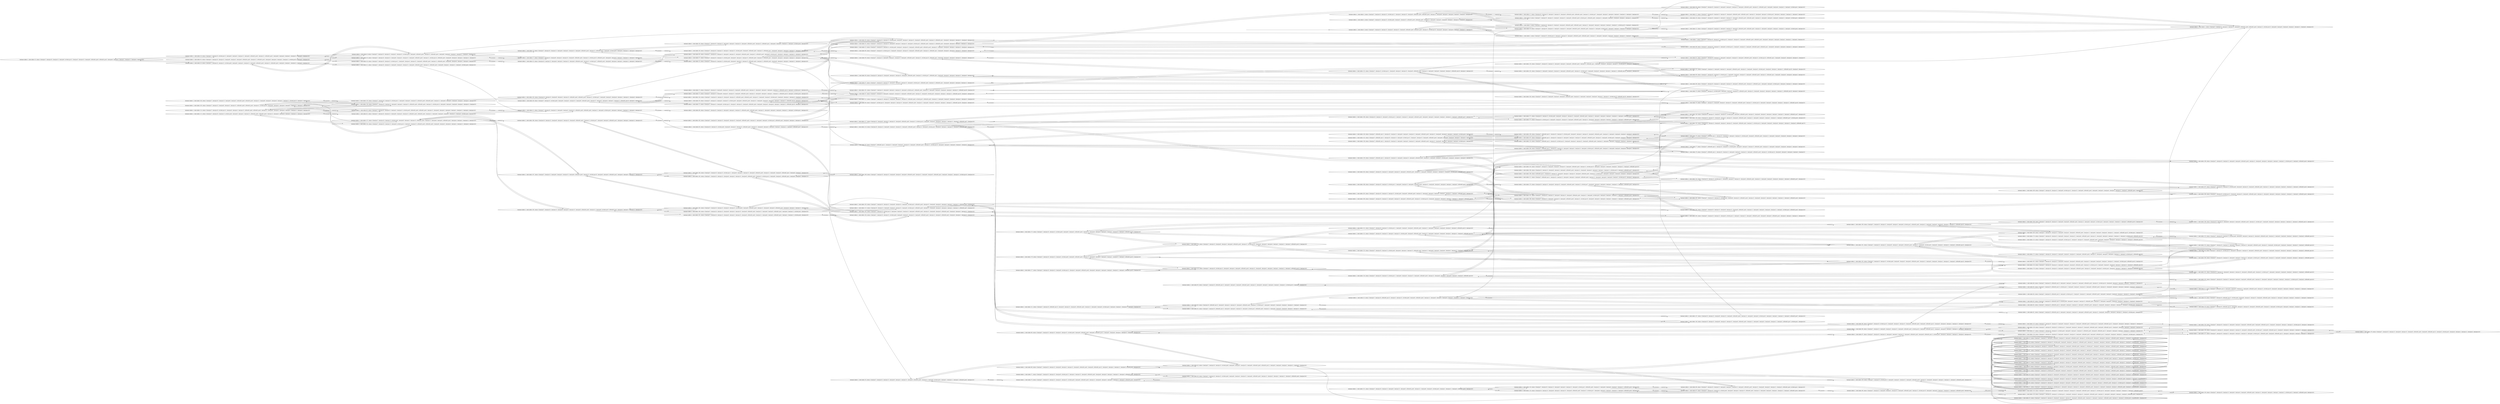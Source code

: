 digraph {
rankdir="LR"
s32[label="(instance index=1, state index=32, atoms={clear(pos7), clear(pos10), clear(pos13), clear(pos9), at(robot,pos12), clear(pos3), clear(pos15), clear(pos6), at(block01,pos0), at(block01,pos5), clear(pos8), clear(pos4), clear(pos1), clear(pos11), clear(pos2), clear(pos14)})"]
s145[label="(instance index=1, state index=145, atoms={clear(pos7), clear(pos10), clear(pos13), clear(pos9), at(robot,pos12), clear(pos3), clear(pos15), at(block01,pos6), at(block01,pos0), clear(pos8), clear(pos5), clear(pos4), clear(pos1), clear(pos11), clear(pos2), clear(pos14)})"]
s136[label="(instance index=1, state index=136, atoms={clear(pos7), clear(pos10), clear(pos13), clear(pos9), clear(pos3), clear(pos15), at(block01,pos6), at(block01,pos0), clear(pos12), at(robot,pos14), clear(pos8), clear(pos5), clear(pos4), clear(pos1), clear(pos11), clear(pos2)})"]
s114[label="(instance index=1, state index=114, atoms={clear(pos7), clear(pos10), at(robot,pos13), clear(pos9), clear(pos3), clear(pos15), at(block01,pos6), at(block01,pos0), clear(pos12), clear(pos8), clear(pos5), clear(pos4), clear(pos1), clear(pos11), clear(pos2), clear(pos14)})"]
s113[label="(instance index=1, state index=113, atoms={clear(pos7), clear(pos10), clear(pos13), at(robot,pos8), clear(pos9), clear(pos3), clear(pos15), at(block01,pos6), at(block01,pos0), clear(pos12), clear(pos5), clear(pos4), clear(pos1), clear(pos11), clear(pos2), clear(pos14)})"]
s164[label="(instance index=1, state index=164, atoms={clear(pos7), clear(pos10), clear(pos13), clear(pos9), clear(pos3), at(block01,pos6), at(block01,pos0), clear(pos12), clear(pos8), clear(pos5), clear(pos4), clear(pos1), clear(pos11), at(robot,pos15), clear(pos2), clear(pos14)})"]
s105[label="(instance index=1, state index=105, atoms={clear(pos7), clear(pos13), clear(pos9), clear(pos3), clear(pos15), at(block01,pos6), at(block01,pos0), clear(pos12), at(robot,pos10), clear(pos8), clear(pos5), clear(pos4), clear(pos1), clear(pos11), clear(pos2), clear(pos14)})"]
s55[label="(instance index=1, state index=55, atoms={clear(pos7), clear(pos10), clear(pos13), clear(pos9), clear(pos3), clear(pos6), at(block01,pos0), clear(pos12), at(block01,pos5), clear(pos8), clear(pos4), clear(pos1), clear(pos11), at(robot,pos15), clear(pos2), clear(pos14)})"]
s18[label="(instance index=1, state index=18, atoms={clear(pos7), clear(pos10), at(robot,pos13), clear(pos9), clear(pos3), clear(pos15), clear(pos6), at(block01,pos0), clear(pos12), at(block01,pos5), clear(pos8), clear(pos4), clear(pos1), clear(pos11), clear(pos2), clear(pos14)})"]
s16[label="(instance index=1, state index=16, atoms={clear(pos7), clear(pos10), clear(pos13), at(robot,pos8), clear(pos9), clear(pos3), clear(pos15), clear(pos6), at(block01,pos0), clear(pos12), at(block01,pos5), clear(pos4), clear(pos1), clear(pos11), clear(pos2), clear(pos14)})"]
s82[label="(instance index=1, state index=82, atoms={clear(pos7), clear(pos10), clear(pos13), clear(pos3), clear(pos15), at(robot,pos9), at(block01,pos6), at(block01,pos0), clear(pos12), clear(pos8), clear(pos5), clear(pos4), clear(pos1), clear(pos11), clear(pos2), clear(pos14)})"]
s81[label="(instance index=1, state index=81, atoms={clear(pos7), clear(pos10), clear(pos13), clear(pos9), clear(pos3), clear(pos15), at(block01,pos6), at(block01,pos0), clear(pos12), clear(pos8), clear(pos5), clear(pos1), clear(pos11), clear(pos2), at(robot,pos4), clear(pos14)})"]
s8[label="(instance index=1, state index=8, atoms={clear(pos7), clear(pos10), clear(pos13), clear(pos3), clear(pos15), at(robot,pos9), clear(pos6), at(block01,pos0), clear(pos12), at(block01,pos5), clear(pos8), clear(pos4), clear(pos1), clear(pos11), clear(pos2), clear(pos14)})"]
s135[label="(instance index=1, state index=135, atoms={clear(pos7), clear(pos10), clear(pos13), at(robot,pos11), clear(pos9), clear(pos3), clear(pos15), at(block01,pos6), at(block01,pos0), clear(pos12), clear(pos8), clear(pos5), clear(pos4), clear(pos1), clear(pos2), clear(pos14)})"]
s34[label="(instance index=1, state index=34, atoms={clear(pos7), clear(pos10), clear(pos13), at(robot,pos11), clear(pos9), clear(pos3), clear(pos15), clear(pos6), at(block01,pos0), clear(pos12), at(block01,pos5), clear(pos8), clear(pos4), clear(pos1), clear(pos2), clear(pos14)})"]
s35[label="(instance index=1, state index=35, atoms={clear(pos7), clear(pos10), clear(pos13), clear(pos9), clear(pos3), clear(pos15), clear(pos6), at(block01,pos0), clear(pos12), at(robot,pos14), at(block01,pos5), clear(pos8), clear(pos4), clear(pos1), clear(pos11), clear(pos2)})"]
s31[label="(instance index=1, state index=31, atoms={clear(pos7), clear(pos10), clear(pos13), clear(pos9), clear(pos3), clear(pos15), clear(pos6), at(block01,pos0), clear(pos12), at(block01,pos5), clear(pos8), clear(pos1), clear(pos11), clear(pos2), at(robot,pos4), clear(pos14)})"]
s137[label="(instance index=1, state index=137, atoms={clear(pos7), clear(pos10), clear(pos13), at(robot,pos6), clear(pos9), clear(pos3), clear(pos15), at(block01,pos0), clear(pos12), clear(pos8), clear(pos5), at(block01,pos2), clear(pos4), clear(pos1), clear(pos11), clear(pos14)})"]
s163[label="(instance index=1, state index=163, atoms={clear(pos10), clear(pos13), clear(pos9), clear(pos3), clear(pos15), at(block01,pos6), at(block01,pos0), clear(pos12), at(robot,pos7), clear(pos8), clear(pos5), clear(pos4), clear(pos1), clear(pos11), clear(pos2), clear(pos14)})"]
s17[label="(instance index=1, state index=17, atoms={clear(pos7), clear(pos13), clear(pos9), clear(pos3), clear(pos15), clear(pos6), at(block01,pos0), clear(pos12), at(robot,pos10), at(block01,pos5), clear(pos8), clear(pos4), clear(pos1), clear(pos11), clear(pos2), clear(pos14)})"]
s53[label="(instance index=1, state index=53, atoms={clear(pos10), clear(pos13), clear(pos9), clear(pos3), clear(pos15), clear(pos6), at(block01,pos0), clear(pos12), at(robot,pos7), at(block01,pos5), clear(pos8), clear(pos4), clear(pos1), clear(pos11), clear(pos2), clear(pos14)})"]
s48[label="(instance index=1, state index=48, atoms={clear(pos7), clear(pos13), at(robot,pos8), clear(pos9), clear(pos3), clear(pos15), clear(pos6), at(block01,pos0), clear(pos12), clear(pos5), clear(pos4), clear(pos1), clear(pos11), at(block01,pos10), clear(pos2), clear(pos14)})"]
s51[label="(instance index=1, state index=51, atoms={clear(pos7), clear(pos10), clear(pos13), clear(pos9), clear(pos3), clear(pos15), at(block01,pos6), at(block01,pos0), clear(pos12), clear(pos8), at(robot,pos5), clear(pos4), clear(pos1), clear(pos11), clear(pos2), clear(pos14)})"]
s19[label="(instance index=1, state index=19, atoms={clear(pos7), clear(pos10), clear(pos13), clear(pos9), clear(pos3), clear(pos15), clear(pos6), at(block01,pos0), clear(pos12), at(block01,pos1), clear(pos8), at(robot,pos5), clear(pos4), clear(pos11), clear(pos2), clear(pos14)})"]
s167[label="(instance index=1, state index=167, atoms={clear(pos7), clear(pos13), clear(pos9), clear(pos3), clear(pos15), clear(pos6), at(block01,pos0), clear(pos12), at(robot,pos10), clear(pos8), clear(pos5), at(block01,pos2), clear(pos4), clear(pos1), clear(pos11), clear(pos14)})"]
s166[label="(instance index=1, state index=166, atoms={clear(pos10), clear(pos13), clear(pos9), clear(pos3), clear(pos15), clear(pos6), at(block01,pos0), clear(pos12), at(robot,pos7), clear(pos8), clear(pos5), at(block01,pos2), clear(pos4), clear(pos1), clear(pos11), clear(pos14)})"]
s165[label="(instance index=1, state index=165, atoms={clear(pos7), clear(pos10), clear(pos13), clear(pos9), clear(pos3), clear(pos15), clear(pos6), at(block01,pos0), clear(pos12), clear(pos8), at(robot,pos5), at(block01,pos2), clear(pos4), clear(pos1), clear(pos11), clear(pos14)})"]
s80[label="(instance index=1, state index=80, atoms={clear(pos7), clear(pos10), clear(pos13), clear(pos9), clear(pos3), clear(pos15), at(block01,pos6), at(block01,pos0), clear(pos12), clear(pos8), clear(pos5), clear(pos4), clear(pos11), clear(pos2), at(robot,pos1), clear(pos14)})"]
s85[label="(instance index=1, state index=85, atoms={clear(pos7), clear(pos10), clear(pos13), clear(pos9), clear(pos15), clear(pos6), at(block01,pos0), clear(pos12), at(block01,pos5), clear(pos8), at(robot,pos3), clear(pos4), clear(pos1), clear(pos11), clear(pos2), clear(pos14)})"]
s73[label="(instance index=1, state index=73, atoms={clear(pos7), clear(pos13), clear(pos9), clear(pos3), clear(pos15), clear(pos6), at(block01,pos0), clear(pos12), clear(pos8), clear(pos5), clear(pos1), clear(pos11), at(block01,pos10), clear(pos2), at(robot,pos4), clear(pos14)})"]
s72[label="(instance index=1, state index=72, atoms={clear(pos7), clear(pos13), clear(pos9), clear(pos3), clear(pos15), clear(pos6), at(block01,pos0), clear(pos12), clear(pos8), clear(pos5), clear(pos4), clear(pos11), at(block01,pos10), clear(pos2), at(robot,pos1), clear(pos14)})"]
s144[label="(instance index=1, state index=144, atoms={clear(pos7), clear(pos10), clear(pos13), clear(pos9), clear(pos15), at(block01,pos6), at(block01,pos0), clear(pos12), clear(pos8), clear(pos5), at(robot,pos3), clear(pos4), clear(pos1), clear(pos11), clear(pos2), clear(pos14)})"]
s33[label="(instance index=1, state index=33, atoms={clear(pos7), clear(pos10), clear(pos13), at(robot,pos6), clear(pos9), clear(pos3), clear(pos15), at(block01,pos0), clear(pos12), at(block01,pos5), clear(pos8), clear(pos4), clear(pos1), clear(pos11), clear(pos2), clear(pos14)})"]
s30[label="(instance index=1, state index=30, atoms={clear(pos7), clear(pos13), clear(pos3), clear(pos15), at(robot,pos9), clear(pos6), at(block01,pos0), clear(pos12), clear(pos8), clear(pos5), clear(pos4), clear(pos1), clear(pos11), at(block01,pos10), clear(pos2), clear(pos14)})"]
s75[label="(instance index=1, state index=75, atoms={clear(pos7), clear(pos13), clear(pos9), at(robot,pos12), clear(pos3), clear(pos15), clear(pos6), at(block01,pos0), clear(pos8), clear(pos5), clear(pos4), clear(pos1), clear(pos11), at(block01,pos10), clear(pos2), clear(pos14)})"]
s83[label="(instance index=1, state index=83, atoms={clear(pos10), clear(pos13), at(robot,pos6), clear(pos9), clear(pos3), clear(pos15), at(block01,pos0), clear(pos12), clear(pos8), clear(pos5), clear(pos4), clear(pos1), clear(pos11), clear(pos2), at(block01,pos7), clear(pos14)})"]
s38[label="(instance index=1, state index=38, atoms={clear(pos7), clear(pos10), clear(pos13), clear(pos3), clear(pos15), at(robot,pos9), clear(pos6), at(block01,pos0), clear(pos12), at(block01,pos1), clear(pos8), clear(pos5), clear(pos4), clear(pos11), clear(pos2), clear(pos14)})"]
s37[label="(instance index=1, state index=37, atoms={clear(pos7), clear(pos10), clear(pos13), at(robot,pos6), clear(pos9), clear(pos3), clear(pos15), at(block01,pos0), clear(pos12), at(block01,pos1), clear(pos8), clear(pos5), clear(pos4), clear(pos11), clear(pos2), clear(pos14)})"]
s36[label="(instance index=1, state index=36, atoms={clear(pos7), clear(pos10), clear(pos13), clear(pos9), clear(pos3), clear(pos15), clear(pos6), at(block01,pos0), clear(pos12), at(block01,pos1), clear(pos8), clear(pos5), clear(pos11), clear(pos2), at(robot,pos4), clear(pos14)})"]
s185[label="(instance index=1, state index=185, atoms={clear(pos7), clear(pos10), clear(pos13), clear(pos9), clear(pos3), clear(pos15), clear(pos6), at(block01,pos0), clear(pos12), at(robot,pos14), clear(pos8), clear(pos5), at(block01,pos2), clear(pos4), clear(pos1), clear(pos11)})"]
s182[label="(instance index=1, state index=182, atoms={clear(pos7), clear(pos10), clear(pos13), clear(pos3), clear(pos15), at(robot,pos9), clear(pos6), at(block01,pos0), clear(pos12), clear(pos8), clear(pos5), at(block01,pos2), clear(pos4), clear(pos1), clear(pos11), clear(pos14)})"]
s184[label="(instance index=1, state index=184, atoms={clear(pos7), clear(pos10), clear(pos13), at(robot,pos11), clear(pos9), clear(pos3), clear(pos15), clear(pos6), at(block01,pos0), clear(pos12), clear(pos8), clear(pos5), at(block01,pos2), clear(pos4), clear(pos1), clear(pos14)})"]
s183[label="(instance index=1, state index=183, atoms={clear(pos7), clear(pos10), clear(pos13), clear(pos9), clear(pos15), clear(pos6), at(block01,pos0), clear(pos12), clear(pos8), clear(pos5), at(robot,pos3), at(block01,pos2), clear(pos4), clear(pos1), clear(pos11), clear(pos14)})"]
s181[label="(instance index=1, state index=181, atoms={clear(pos7), clear(pos10), clear(pos13), clear(pos9), clear(pos3), clear(pos15), clear(pos6), at(block01,pos0), clear(pos12), clear(pos8), clear(pos5), at(block01,pos2), clear(pos1), clear(pos11), at(robot,pos4), clear(pos14)})"]
s180[label="(instance index=1, state index=180, atoms={clear(pos7), clear(pos10), clear(pos13), clear(pos9), clear(pos3), clear(pos15), clear(pos6), at(block01,pos0), clear(pos12), clear(pos8), clear(pos5), at(block01,pos2), clear(pos4), clear(pos11), at(robot,pos1), clear(pos14)})"]
s101[label="(instance index=1, state index=101, atoms={clear(pos7), clear(pos13), clear(pos9), clear(pos3), clear(pos15), clear(pos6), at(robot,pos2), at(block01,pos0), clear(pos12), clear(pos8), clear(pos5), clear(pos4), clear(pos1), clear(pos11), at(block01,pos10), clear(pos14)})"]
s15[label="(instance index=1, state index=15, atoms={clear(pos7), clear(pos10), clear(pos13), at(robot,pos8), clear(pos3), clear(pos15), clear(pos6), at(block01,pos9), at(block01,pos0), clear(pos12), clear(pos5), clear(pos4), clear(pos1), clear(pos11), clear(pos2), clear(pos14)})"]
s52[label="(instance index=1, state index=52, atoms={clear(pos7), clear(pos10), clear(pos13), clear(pos9), clear(pos3), clear(pos15), clear(pos6), at(robot,pos2), at(block01,pos0), clear(pos12), at(block01,pos5), clear(pos8), clear(pos4), clear(pos1), clear(pos11), clear(pos14)})"]
s47[label="(instance index=1, state index=47, atoms={clear(pos7), clear(pos13), clear(pos9), clear(pos3), clear(pos15), clear(pos6), at(block01,pos0), clear(pos12), clear(pos8), at(robot,pos5), clear(pos4), clear(pos1), clear(pos11), at(block01,pos10), clear(pos2), clear(pos14)})"]
s112[label="(instance index=1, state index=112, atoms={clear(pos7), clear(pos10), clear(pos13), clear(pos9), clear(pos3), clear(pos15), at(block01,pos6), at(robot,pos2), at(block01,pos0), clear(pos12), clear(pos8), clear(pos5), clear(pos4), clear(pos1), clear(pos11), clear(pos14)})"]
s49[label="(instance index=1, state index=49, atoms={clear(pos7), at(robot,pos13), clear(pos9), clear(pos3), clear(pos15), clear(pos6), at(block01,pos0), clear(pos12), clear(pos8), clear(pos5), clear(pos4), clear(pos1), clear(pos11), at(block01,pos10), clear(pos2), clear(pos14)})"]
s54[label="(instance index=1, state index=54, atoms={clear(pos7), clear(pos10), clear(pos13), clear(pos9), clear(pos3), clear(pos15), clear(pos6), at(block01,pos0), clear(pos12), clear(pos8), at(robot,pos5), clear(pos1), clear(pos11), clear(pos2), at(block01,pos4), clear(pos14)})"]
s50[label="(instance index=1, state index=50, atoms={clear(pos7), at(block01,pos11), clear(pos13), clear(pos9), clear(pos3), clear(pos15), clear(pos6), at(block01,pos0), clear(pos12), at(robot,pos10), clear(pos8), clear(pos5), clear(pos4), clear(pos1), clear(pos2), clear(pos14)})"]
s117[label="(instance index=1, state index=117, atoms={clear(pos13), clear(pos9), clear(pos3), clear(pos15), clear(pos6), at(block01,pos0), clear(pos12), at(robot,pos10), clear(pos8), clear(pos5), clear(pos4), clear(pos1), clear(pos11), clear(pos2), at(block01,pos7), clear(pos14)})"]
s116[label="(instance index=1, state index=116, atoms={clear(pos10), clear(pos13), clear(pos9), clear(pos3), clear(pos15), clear(pos6), at(block01,pos0), clear(pos12), clear(pos8), at(robot,pos5), clear(pos4), clear(pos1), clear(pos11), clear(pos2), at(block01,pos7), clear(pos14)})"]
s115[label="(instance index=1, state index=115, atoms={clear(pos10), clear(pos13), clear(pos9), clear(pos3), clear(pos15), clear(pos6), at(robot,pos2), at(block01,pos0), clear(pos12), clear(pos8), clear(pos5), clear(pos4), clear(pos1), clear(pos11), at(block01,pos7), clear(pos14)})"]
s60[label="(instance index=1, state index=60, atoms={clear(pos7), clear(pos10), at(robot,pos13), clear(pos9), clear(pos3), clear(pos15), clear(pos6), at(block01,pos0), clear(pos12), at(block01,pos1), clear(pos8), clear(pos5), clear(pos4), clear(pos11), clear(pos2), clear(pos14)})"]
s59[label="(instance index=1, state index=59, atoms={clear(pos7), clear(pos13), clear(pos9), clear(pos3), clear(pos15), clear(pos6), at(block01,pos0), clear(pos12), at(robot,pos10), at(block01,pos1), clear(pos8), clear(pos5), clear(pos4), clear(pos11), clear(pos2), clear(pos14)})"]
s56[label="(instance index=1, state index=56, atoms={clear(pos7), clear(pos10), clear(pos13), at(robot,pos8), clear(pos9), clear(pos3), clear(pos15), clear(pos6), at(block01,pos0), clear(pos12), at(block01,pos1), clear(pos5), clear(pos4), clear(pos11), clear(pos2), clear(pos14)})"]
s58[label="(instance index=1, state index=58, atoms={clear(pos10), clear(pos13), clear(pos9), clear(pos3), clear(pos15), clear(pos6), at(block01,pos0), clear(pos12), at(robot,pos7), at(block01,pos1), clear(pos8), clear(pos5), clear(pos4), clear(pos11), clear(pos2), clear(pos14)})"]
s57[label="(instance index=1, state index=57, atoms={clear(pos7), clear(pos10), clear(pos13), clear(pos9), clear(pos3), clear(pos15), clear(pos6), at(robot,pos2), at(block01,pos0), clear(pos12), at(block01,pos1), clear(pos8), clear(pos5), clear(pos4), clear(pos11), clear(pos14)})"]
s196[label="(instance index=1, state index=196, atoms={clear(pos7), clear(pos10), clear(pos13), clear(pos9), clear(pos3), clear(pos6), at(block01,pos0), clear(pos12), clear(pos8), clear(pos5), at(block01,pos2), clear(pos4), clear(pos1), clear(pos11), at(robot,pos15), clear(pos14)})"]
s195[label="(instance index=1, state index=195, atoms={clear(pos7), clear(pos10), at(robot,pos13), clear(pos9), clear(pos3), clear(pos15), clear(pos6), at(block01,pos0), clear(pos12), clear(pos8), clear(pos5), at(block01,pos2), clear(pos4), clear(pos1), clear(pos11), clear(pos14)})"]
s194[label="(instance index=1, state index=194, atoms={clear(pos7), clear(pos10), clear(pos13), at(robot,pos8), clear(pos9), clear(pos3), clear(pos15), clear(pos6), at(block01,pos0), clear(pos12), clear(pos5), at(block01,pos2), clear(pos4), clear(pos1), clear(pos11), clear(pos14)})"]
s193[label="(instance index=1, state index=193, atoms={clear(pos7), clear(pos10), clear(pos13), clear(pos9), clear(pos15), clear(pos6), at(robot,pos2), at(block01,pos0), clear(pos12), clear(pos8), clear(pos5), clear(pos4), clear(pos1), clear(pos11), at(block01,pos3), clear(pos14)})"]
s21[label="(instance index=1, state index=21, atoms={clear(pos7), clear(pos10), clear(pos13), clear(pos15), clear(pos6), at(block01,pos9), at(block01,pos0), clear(pos12), clear(pos8), clear(pos5), at(robot,pos3), clear(pos4), clear(pos1), clear(pos11), clear(pos2), clear(pos14)})"]
s20[label="(instance index=1, state index=20, atoms={clear(pos7), clear(pos10), clear(pos13), clear(pos3), clear(pos15), clear(pos6), at(block01,pos9), at(block01,pos0), clear(pos12), clear(pos8), clear(pos5), clear(pos4), clear(pos11), clear(pos2), at(robot,pos1), clear(pos14)})"]
s7[label="(instance index=1, state index=7, atoms={clear(pos7), clear(pos10), clear(pos13), at(robot,pos12), clear(pos3), clear(pos15), clear(pos6), at(block01,pos9), at(block01,pos0), clear(pos8), clear(pos5), clear(pos4), clear(pos1), clear(pos11), clear(pos2), clear(pos14)})"]
s131[label="(instance index=1, state index=131, atoms={clear(pos7), clear(pos13), clear(pos9), clear(pos15), clear(pos6), at(block01,pos0), clear(pos12), clear(pos8), clear(pos5), at(robot,pos3), clear(pos4), clear(pos1), clear(pos11), at(block01,pos10), clear(pos2), clear(pos14)})"]
s84[label="(instance index=1, state index=84, atoms={clear(pos7), clear(pos10), clear(pos13), clear(pos9), clear(pos3), clear(pos15), clear(pos6), at(block01,pos0), clear(pos12), at(block01,pos5), clear(pos8), clear(pos4), clear(pos11), clear(pos2), at(robot,pos1), clear(pos14)})"]
s22[label="(instance index=1, state index=22, atoms={clear(pos7), clear(pos10), clear(pos13), clear(pos3), clear(pos15), clear(pos6), at(block01,pos9), at(block01,pos0), clear(pos12), clear(pos8), clear(pos5), clear(pos1), clear(pos11), clear(pos2), at(robot,pos4), clear(pos14)})"]
s74[label="(instance index=1, state index=74, atoms={clear(pos7), clear(pos13), at(robot,pos6), clear(pos9), clear(pos3), clear(pos15), at(block01,pos0), clear(pos12), clear(pos8), clear(pos5), clear(pos4), clear(pos1), clear(pos11), at(block01,pos10), clear(pos2), clear(pos14)})"]
s76[label="(instance index=1, state index=76, atoms={clear(pos7), clear(pos13), clear(pos9), clear(pos3), clear(pos15), clear(pos6), at(block01,pos0), clear(pos12), at(robot,pos14), clear(pos8), clear(pos5), clear(pos4), clear(pos1), clear(pos11), at(block01,pos10), clear(pos2)})"]
s87[label="(instance index=1, state index=87, atoms={clear(pos7), clear(pos10), clear(pos13), at(robot,pos6), clear(pos9), clear(pos3), clear(pos15), at(block01,pos0), clear(pos12), clear(pos8), clear(pos5), clear(pos1), clear(pos11), clear(pos2), at(block01,pos4), clear(pos14)})"]
s86[label="(instance index=1, state index=86, atoms={clear(pos7), clear(pos10), clear(pos13), clear(pos9), clear(pos3), clear(pos15), clear(pos6), at(block01,pos0), clear(pos12), clear(pos8), clear(pos5), clear(pos11), clear(pos2), at(block01,pos4), at(robot,pos1), clear(pos14)})"]
s79[label="(instance index=1, state index=79, atoms={clear(pos7), at(block01,pos11), clear(pos10), clear(pos13), clear(pos9), clear(pos3), clear(pos15), clear(pos6), at(block01,pos0), clear(pos12), at(robot,pos14), clear(pos8), clear(pos5), clear(pos4), clear(pos1), clear(pos2)})"]
s78[label="(instance index=1, state index=78, atoms={clear(pos7), at(block01,pos11), clear(pos10), clear(pos13), clear(pos3), clear(pos15), at(robot,pos9), clear(pos6), at(block01,pos0), clear(pos12), clear(pos8), clear(pos5), clear(pos4), clear(pos1), clear(pos2), clear(pos14)})"]
s77[label="(instance index=1, state index=77, atoms={clear(pos7), at(block01,pos11), clear(pos10), clear(pos13), at(robot,pos6), clear(pos9), clear(pos3), clear(pos15), at(block01,pos0), clear(pos12), clear(pos8), clear(pos5), clear(pos4), clear(pos1), clear(pos2), clear(pos14)})"]
s150[label="(instance index=1, state index=150, atoms={clear(pos10), clear(pos13), clear(pos9), clear(pos3), clear(pos15), clear(pos6), at(block01,pos0), clear(pos12), at(robot,pos14), clear(pos8), clear(pos5), clear(pos4), clear(pos1), clear(pos11), clear(pos2), at(block01,pos7)})"]
s149[label="(instance index=1, state index=149, atoms={clear(pos10), clear(pos13), clear(pos3), clear(pos15), at(robot,pos9), clear(pos6), at(block01,pos0), clear(pos12), clear(pos8), clear(pos5), clear(pos4), clear(pos1), clear(pos11), clear(pos2), at(block01,pos7), clear(pos14)})"]
s143[label="(instance index=1, state index=143, atoms={clear(pos10), clear(pos13), at(robot,pos11), clear(pos9), clear(pos3), clear(pos15), clear(pos6), at(block01,pos0), clear(pos12), clear(pos8), clear(pos5), clear(pos4), clear(pos1), clear(pos2), at(block01,pos7), clear(pos14)})"]
s148[label="(instance index=1, state index=148, atoms={clear(pos10), clear(pos13), clear(pos9), clear(pos3), clear(pos15), clear(pos6), at(block01,pos0), clear(pos12), clear(pos8), clear(pos5), clear(pos1), clear(pos11), clear(pos2), at(block01,pos7), at(robot,pos4), clear(pos14)})"]
s146[label="(instance index=1, state index=146, atoms={clear(pos10), clear(pos13), clear(pos9), clear(pos3), clear(pos15), clear(pos6), at(block01,pos0), clear(pos12), clear(pos8), clear(pos5), clear(pos4), clear(pos11), clear(pos2), at(block01,pos7), at(robot,pos1), clear(pos14)})"]
s147[label="(instance index=1, state index=147, atoms={clear(pos10), clear(pos13), clear(pos9), clear(pos15), clear(pos6), at(block01,pos0), clear(pos12), clear(pos8), clear(pos5), at(robot,pos3), clear(pos4), clear(pos1), clear(pos11), clear(pos2), at(block01,pos7), clear(pos14)})"]
s91[label="(instance index=1, state index=91, atoms={clear(pos7), clear(pos10), clear(pos13), clear(pos9), clear(pos3), clear(pos15), clear(pos6), at(block01,pos0), clear(pos12), at(robot,pos14), at(block01,pos1), clear(pos8), clear(pos5), clear(pos4), clear(pos11), clear(pos2)})"]
s88[label="(instance index=1, state index=88, atoms={clear(pos7), clear(pos10), clear(pos13), clear(pos9), at(robot,pos12), clear(pos3), clear(pos15), clear(pos6), at(block01,pos0), at(block01,pos1), clear(pos8), clear(pos5), clear(pos4), clear(pos11), clear(pos2), clear(pos14)})"]
s90[label="(instance index=1, state index=90, atoms={clear(pos7), clear(pos10), clear(pos13), at(robot,pos11), clear(pos9), clear(pos3), clear(pos15), clear(pos6), at(block01,pos0), clear(pos12), at(block01,pos1), clear(pos8), clear(pos5), clear(pos4), clear(pos2), clear(pos14)})"]
s89[label="(instance index=1, state index=89, atoms={clear(pos7), clear(pos10), clear(pos13), clear(pos9), clear(pos15), clear(pos6), at(block01,pos0), clear(pos12), at(block01,pos1), clear(pos8), clear(pos5), at(robot,pos3), clear(pos4), clear(pos11), clear(pos2), clear(pos14)})"]
s203[label="(instance index=1, state index=203, atoms={clear(pos7), clear(pos10), clear(pos13), clear(pos9), at(robot,pos12), clear(pos3), clear(pos15), clear(pos6), at(block01,pos0), clear(pos8), clear(pos5), at(block01,pos2), clear(pos4), clear(pos1), clear(pos11), clear(pos14)})"]
s187[label="(instance index=1, state index=187, atoms={clear(pos7), clear(pos10), clear(pos13), at(robot,pos6), clear(pos9), clear(pos15), at(block01,pos0), clear(pos12), clear(pos8), clear(pos5), clear(pos4), clear(pos1), clear(pos11), clear(pos2), at(block01,pos3), clear(pos14)})"]
s202[label="(instance index=1, state index=202, atoms={clear(pos7), clear(pos10), clear(pos13), clear(pos9), clear(pos15), clear(pos6), at(block01,pos0), clear(pos12), clear(pos8), clear(pos5), clear(pos4), clear(pos11), clear(pos2), at(robot,pos1), at(block01,pos3), clear(pos14)})"]
s104[label="(instance index=1, state index=104, atoms={clear(pos7), clear(pos13), clear(pos9), clear(pos3), clear(pos6), at(block01,pos0), clear(pos12), clear(pos8), clear(pos5), clear(pos4), clear(pos1), clear(pos11), at(robot,pos15), at(block01,pos10), clear(pos2), clear(pos14)})"]
s11[label="(instance index=1, state index=11, atoms={clear(pos10), clear(pos13), clear(pos3), clear(pos15), clear(pos6), at(block01,pos9), at(block01,pos0), clear(pos12), at(robot,pos7), clear(pos8), clear(pos5), clear(pos4), clear(pos1), clear(pos11), clear(pos2), clear(pos14)})"]
s10[label="(instance index=1, state index=10, atoms={clear(pos7), clear(pos10), clear(pos13), clear(pos3), clear(pos15), clear(pos6), at(block01,pos9), at(block01,pos0), clear(pos12), clear(pos8), at(robot,pos5), clear(pos4), clear(pos1), clear(pos11), clear(pos2), clear(pos14)})"]
s3[label="(instance index=1, state index=3, atoms={clear(pos7), clear(pos10), clear(pos13), clear(pos3), clear(pos6), at(block01,pos9), at(block01,pos0), clear(pos12), clear(pos8), clear(pos5), clear(pos4), clear(pos1), clear(pos11), at(robot,pos15), clear(pos2), clear(pos14)})"]
s2[label="(instance index=1, state index=2, atoms={clear(pos7), clear(pos10), at(robot,pos13), clear(pos3), clear(pos15), clear(pos6), at(block01,pos9), at(block01,pos0), clear(pos12), clear(pos8), clear(pos5), clear(pos4), clear(pos1), clear(pos11), clear(pos2), clear(pos14)})"]
s9[label="(instance index=1, state index=9, atoms={clear(pos7), clear(pos10), clear(pos13), clear(pos3), clear(pos15), clear(pos6), at(block01,pos9), at(robot,pos2), at(block01,pos0), clear(pos12), clear(pos8), clear(pos5), clear(pos4), clear(pos1), clear(pos11), clear(pos14)})"]
s102[label="(instance index=1, state index=102, atoms={clear(pos13), clear(pos9), clear(pos3), clear(pos15), clear(pos6), at(block01,pos0), clear(pos12), at(robot,pos7), clear(pos8), clear(pos5), clear(pos4), clear(pos1), clear(pos11), at(block01,pos10), clear(pos2), clear(pos14)})"]
s103[label="(instance index=1, state index=103, atoms={clear(pos7), clear(pos13), clear(pos9), clear(pos3), clear(pos15), clear(pos6), at(block01,pos0), clear(pos12), at(robot,pos10), clear(pos8), clear(pos5), clear(pos4), clear(pos1), clear(pos11), clear(pos2), at(block01,pos14)})"]
s119[label="(instance index=1, state index=119, atoms={clear(pos10), clear(pos13), clear(pos9), clear(pos3), clear(pos15), clear(pos6), at(block01,pos0), clear(pos12), at(robot,pos7), clear(pos8), clear(pos5), clear(pos1), clear(pos11), clear(pos2), at(block01,pos4), clear(pos14)})"]
s118[label="(instance index=1, state index=118, atoms={clear(pos7), clear(pos10), clear(pos13), clear(pos9), clear(pos3), clear(pos15), clear(pos6), at(robot,pos2), at(block01,pos0), clear(pos12), clear(pos8), clear(pos5), clear(pos1), clear(pos11), at(block01,pos4), clear(pos14)})"]
s111[label="(instance index=1, state index=111, atoms={clear(pos7), at(block01,pos11), clear(pos10), clear(pos13), clear(pos9), clear(pos3), clear(pos6), at(block01,pos0), clear(pos12), clear(pos8), clear(pos5), clear(pos4), clear(pos1), at(robot,pos15), clear(pos2), clear(pos14)})"]
s110[label="(instance index=1, state index=110, atoms={clear(pos7), at(block01,pos11), clear(pos10), at(robot,pos13), clear(pos9), clear(pos3), clear(pos15), clear(pos6), at(block01,pos0), clear(pos12), clear(pos8), clear(pos5), clear(pos4), clear(pos1), clear(pos2), clear(pos14)})"]
s109[label="(instance index=1, state index=109, atoms={clear(pos7), at(block01,pos11), clear(pos10), clear(pos13), at(robot,pos8), clear(pos9), clear(pos3), clear(pos15), clear(pos6), at(block01,pos0), clear(pos12), clear(pos5), clear(pos4), clear(pos1), clear(pos2), clear(pos14)})"]
s107[label="(instance index=1, state index=107, atoms={clear(pos7), at(block01,pos11), clear(pos10), clear(pos13), clear(pos9), clear(pos3), clear(pos15), clear(pos6), at(block01,pos0), clear(pos12), clear(pos8), at(robot,pos5), clear(pos4), clear(pos1), clear(pos2), clear(pos14)})"]
s108[label="(instance index=1, state index=108, atoms={at(block01,pos11), clear(pos10), clear(pos13), clear(pos9), clear(pos3), clear(pos15), clear(pos6), at(block01,pos0), clear(pos12), at(robot,pos7), clear(pos8), clear(pos5), clear(pos4), clear(pos1), clear(pos2), clear(pos14)})"]
s106[label="(instance index=1, state index=106, atoms={clear(pos7), at(block01,pos11), clear(pos10), clear(pos13), clear(pos9), clear(pos3), clear(pos15), clear(pos6), at(robot,pos2), at(block01,pos0), clear(pos12), clear(pos8), clear(pos5), clear(pos4), clear(pos1), clear(pos14)})"]
s172[label="(instance index=1, state index=172, atoms={clear(pos10), at(robot,pos13), clear(pos9), clear(pos3), clear(pos15), clear(pos6), at(block01,pos0), clear(pos12), clear(pos8), clear(pos5), clear(pos4), clear(pos1), clear(pos11), clear(pos2), at(block01,pos7), clear(pos14)})"]
s169[label="(instance index=1, state index=169, atoms={clear(pos10), clear(pos13), clear(pos9), clear(pos3), clear(pos6), at(block01,pos0), clear(pos12), clear(pos8), clear(pos5), clear(pos4), clear(pos1), clear(pos11), at(robot,pos15), clear(pos2), at(block01,pos7), clear(pos14)})"]
s171[label="(instance index=1, state index=171, atoms={clear(pos10), clear(pos13), at(robot,pos8), clear(pos9), clear(pos3), clear(pos15), clear(pos6), at(block01,pos0), clear(pos12), clear(pos5), clear(pos4), clear(pos1), clear(pos11), clear(pos2), at(block01,pos7), clear(pos14)})"]
s170[label="(instance index=1, state index=170, atoms={clear(pos10), clear(pos13), clear(pos9), clear(pos15), clear(pos6), at(block01,pos0), clear(pos12), at(robot,pos7), clear(pos8), clear(pos5), clear(pos4), clear(pos1), clear(pos11), clear(pos2), at(block01,pos3), clear(pos14)})"]
s120[label="(instance index=1, state index=120, atoms={clear(pos7), clear(pos10), clear(pos13), clear(pos9), clear(pos3), clear(pos6), at(block01,pos0), clear(pos12), at(block01,pos1), clear(pos8), clear(pos5), clear(pos4), clear(pos11), at(robot,pos15), clear(pos2), clear(pos14)})"]
s197[label="(instance index=1, state index=197, atoms={clear(pos7), clear(pos10), clear(pos13), clear(pos9), clear(pos15), clear(pos6), at(block01,pos0), clear(pos12), clear(pos8), at(robot,pos5), clear(pos4), clear(pos1), clear(pos11), clear(pos2), at(block01,pos3), clear(pos14)})"]
s198[label="(instance index=1, state index=198, atoms={clear(pos7), clear(pos13), clear(pos9), clear(pos15), clear(pos6), at(block01,pos0), clear(pos12), at(robot,pos10), clear(pos8), clear(pos5), clear(pos4), clear(pos1), clear(pos11), clear(pos2), at(block01,pos3), clear(pos14)})"]
s5[label="(instance index=1, state index=5, atoms={clear(pos7), clear(pos10), clear(pos13), at(robot,pos11), clear(pos3), clear(pos15), clear(pos6), at(block01,pos9), at(block01,pos0), clear(pos12), clear(pos8), clear(pos5), clear(pos4), clear(pos1), clear(pos2), clear(pos14)})"]
s132[label="(instance index=1, state index=132, atoms={clear(pos7), clear(pos13), at(robot,pos11), clear(pos9), clear(pos3), clear(pos15), clear(pos6), at(block01,pos0), clear(pos12), clear(pos8), clear(pos5), clear(pos4), clear(pos1), at(block01,pos10), clear(pos2), clear(pos14)})"]
s0[label="(instance index=1, state index=0, atoms={clear(pos7), clear(pos10), clear(pos13), clear(pos3), clear(pos15), clear(pos6), at(block01,pos9), at(block01,pos0), clear(pos12), at(robot,pos14), clear(pos8), clear(pos5), clear(pos4), clear(pos1), clear(pos11), clear(pos2)})"]
s4[label="(instance index=1, state index=4, atoms={clear(pos7), clear(pos10), clear(pos13), at(robot,pos6), clear(pos3), clear(pos15), at(block01,pos9), at(block01,pos0), clear(pos12), clear(pos8), clear(pos5), clear(pos4), clear(pos1), clear(pos11), clear(pos2), clear(pos14)})"]
s23[label="(instance index=1, state index=23, atoms={clear(pos7), clear(pos10), at(block01,pos13), clear(pos3), clear(pos15), at(robot,pos9), clear(pos6), at(block01,pos0), clear(pos12), clear(pos8), clear(pos5), clear(pos4), clear(pos1), clear(pos11), clear(pos2), clear(pos14)})"]
s133[label="(instance index=1, state index=133, atoms={clear(pos7), clear(pos10), clear(pos13), at(robot,pos6), clear(pos9), clear(pos3), clear(pos15), at(block01,pos0), clear(pos12), clear(pos8), clear(pos5), clear(pos4), clear(pos1), clear(pos11), clear(pos2), at(block01,pos14)})"]
s134[label="(instance index=1, state index=134, atoms={clear(pos7), clear(pos10), clear(pos13), at(robot,pos11), clear(pos9), clear(pos3), clear(pos15), clear(pos6), at(block01,pos0), clear(pos12), clear(pos8), clear(pos5), clear(pos4), clear(pos1), clear(pos2), at(block01,pos14)})"]
s122[label="(instance index=1, state index=122, atoms={clear(pos7), clear(pos10), clear(pos13), clear(pos3), clear(pos15), at(robot,pos9), clear(pos6), at(block01,pos0), clear(pos12), clear(pos8), clear(pos5), clear(pos4), clear(pos1), clear(pos11), clear(pos2), at(block01,pos14)})"]
s151[label="(instance index=1, state index=151, atoms={clear(pos7), clear(pos10), clear(pos13), clear(pos9), clear(pos15), clear(pos6), at(block01,pos0), clear(pos12), clear(pos8), clear(pos5), at(robot,pos3), clear(pos1), clear(pos11), clear(pos2), at(block01,pos4), clear(pos14)})"]
s142[label="(instance index=1, state index=142, atoms={clear(pos7), at(block01,pos11), clear(pos10), clear(pos13), clear(pos9), at(robot,pos12), clear(pos3), clear(pos15), clear(pos6), at(block01,pos0), clear(pos8), clear(pos5), clear(pos4), clear(pos1), clear(pos2), clear(pos14)})"]
s140[label="(instance index=1, state index=140, atoms={clear(pos7), at(block01,pos11), clear(pos10), clear(pos13), clear(pos9), clear(pos3), clear(pos15), clear(pos6), at(block01,pos0), clear(pos12), clear(pos8), clear(pos5), clear(pos1), clear(pos2), at(robot,pos4), clear(pos14)})"]
s138[label="(instance index=1, state index=138, atoms={clear(pos7), at(block01,pos11), clear(pos10), clear(pos13), clear(pos9), clear(pos3), clear(pos15), clear(pos6), at(block01,pos0), clear(pos12), clear(pos8), clear(pos5), clear(pos4), clear(pos2), at(robot,pos1), clear(pos14)})"]
s141[label="(instance index=1, state index=141, atoms={clear(pos7), clear(pos10), clear(pos13), at(robot,pos11), clear(pos9), clear(pos3), clear(pos6), at(block01,pos0), clear(pos12), clear(pos8), clear(pos5), clear(pos4), clear(pos1), clear(pos2), at(block01,pos15), clear(pos14)})"]
s139[label="(instance index=1, state index=139, atoms={clear(pos7), at(block01,pos11), clear(pos10), clear(pos13), clear(pos9), clear(pos15), clear(pos6), at(block01,pos0), clear(pos12), clear(pos8), clear(pos5), at(robot,pos3), clear(pos4), clear(pos1), clear(pos2), clear(pos14)})"]
s189[label="(instance index=1, state index=189, atoms={clear(pos10), clear(pos13), clear(pos9), at(robot,pos12), clear(pos3), clear(pos15), clear(pos6), at(block01,pos0), clear(pos8), clear(pos5), clear(pos4), clear(pos1), clear(pos11), clear(pos2), at(block01,pos7), clear(pos14)})"]
s188[label="(instance index=1, state index=188, atoms={clear(pos7), clear(pos10), clear(pos13), at(robot,pos11), clear(pos9), clear(pos15), clear(pos6), at(block01,pos0), clear(pos12), clear(pos8), clear(pos5), clear(pos4), clear(pos1), clear(pos2), at(block01,pos3), clear(pos14)})"]
s205[label="(instance index=1, state index=205, atoms={clear(pos7), clear(pos10), clear(pos13), clear(pos15), at(robot,pos9), clear(pos6), at(block01,pos0), clear(pos12), clear(pos8), clear(pos5), clear(pos4), clear(pos1), clear(pos11), clear(pos2), at(block01,pos3), clear(pos14)})"]
s204[label="(instance index=1, state index=204, atoms={clear(pos7), clear(pos10), clear(pos13), clear(pos9), clear(pos15), clear(pos6), at(block01,pos0), clear(pos12), clear(pos8), clear(pos5), clear(pos1), clear(pos11), clear(pos2), at(robot,pos4), at(block01,pos3), clear(pos14)})"]
s206[label="(instance index=1, state index=206, atoms={clear(pos7), clear(pos10), clear(pos13), clear(pos9), clear(pos15), clear(pos6), at(block01,pos0), clear(pos12), at(robot,pos14), clear(pos8), clear(pos5), clear(pos4), clear(pos1), clear(pos11), clear(pos2), at(block01,pos3)})"]
s1[label="(instance index=1, state index=1, atoms={clear(pos7), clear(pos13), clear(pos3), clear(pos15), clear(pos6), at(block01,pos9), at(block01,pos0), clear(pos12), at(robot,pos10), clear(pos8), clear(pos5), clear(pos4), clear(pos1), clear(pos11), clear(pos2), clear(pos14)})"]
s39[label="(instance index=1, state index=39, atoms={clear(pos7), clear(pos10), at(block01,pos13), clear(pos9), clear(pos3), clear(pos15), clear(pos6), at(block01,pos0), clear(pos12), clear(pos8), at(robot,pos5), clear(pos4), clear(pos1), clear(pos11), clear(pos2), clear(pos14)})"]
s41[label="(instance index=1, state index=41, atoms={clear(pos7), at(block01,pos13), clear(pos9), clear(pos3), clear(pos15), clear(pos6), at(block01,pos0), clear(pos12), at(robot,pos10), clear(pos8), clear(pos5), clear(pos4), clear(pos1), clear(pos11), clear(pos2), clear(pos14)})"]
s40[label="(instance index=1, state index=40, atoms={clear(pos7), clear(pos10), at(block01,pos13), at(robot,pos8), clear(pos9), clear(pos3), clear(pos15), clear(pos6), at(block01,pos0), clear(pos12), clear(pos5), clear(pos4), clear(pos1), clear(pos11), clear(pos2), clear(pos14)})"]
s152[label="(instance index=1, state index=152, atoms={clear(pos7), clear(pos10), clear(pos13), clear(pos9), clear(pos3), clear(pos15), clear(pos6), at(block01,pos0), clear(pos12), clear(pos8), at(robot,pos5), clear(pos4), clear(pos1), clear(pos11), clear(pos2), at(block01,pos14)})"]
s161[label="(instance index=1, state index=161, atoms={clear(pos10), clear(pos13), clear(pos9), clear(pos3), clear(pos15), clear(pos6), at(block01,pos0), clear(pos12), at(robot,pos7), clear(pos8), clear(pos5), clear(pos4), clear(pos1), clear(pos11), clear(pos2), at(block01,pos14)})"]
s160[label="(instance index=1, state index=160, atoms={clear(pos7), clear(pos10), clear(pos13), clear(pos9), clear(pos3), clear(pos15), clear(pos6), at(robot,pos2), at(block01,pos0), clear(pos12), clear(pos8), clear(pos5), clear(pos4), clear(pos1), clear(pos11), at(block01,pos14)})"]
s162[label="(instance index=1, state index=162, atoms={clear(pos7), clear(pos10), clear(pos13), clear(pos9), clear(pos3), clear(pos6), at(block01,pos0), clear(pos12), clear(pos8), clear(pos5), clear(pos4), clear(pos1), clear(pos11), at(robot,pos15), clear(pos2), at(block01,pos14)})"]
s94[label="(instance index=1, state index=94, atoms={clear(pos7), clear(pos10), at(robot,pos13), clear(pos9), clear(pos3), clear(pos15), clear(pos6), at(block01,pos0), clear(pos12), clear(pos8), clear(pos5), clear(pos4), clear(pos1), clear(pos11), clear(pos2), at(block01,pos14)})"]
s153[label="(instance index=1, state index=153, atoms={clear(pos7), clear(pos10), clear(pos13), at(robot,pos8), clear(pos9), clear(pos3), clear(pos15), clear(pos6), at(block01,pos0), clear(pos12), clear(pos5), clear(pos4), clear(pos1), clear(pos11), clear(pos2), at(block01,pos14)})"]
s168[label="(instance index=1, state index=168, atoms={clear(pos10), clear(pos13), clear(pos9), clear(pos3), clear(pos6), at(block01,pos0), clear(pos12), at(robot,pos7), clear(pos8), clear(pos5), clear(pos4), clear(pos1), clear(pos11), clear(pos2), at(block01,pos15), clear(pos14)})"]
s199[label="(instance index=1, state index=199, atoms={clear(pos7), clear(pos10), clear(pos13), clear(pos9), clear(pos6), at(block01,pos0), clear(pos12), clear(pos8), clear(pos5), clear(pos4), clear(pos1), clear(pos11), at(robot,pos15), clear(pos2), at(block01,pos3), clear(pos14)})"]
s207[label="(instance index=1, state index=207, atoms={clear(pos7), clear(pos10), clear(pos13), at(robot,pos8), clear(pos9), clear(pos15), clear(pos6), at(block01,pos0), clear(pos12), clear(pos5), clear(pos4), clear(pos1), clear(pos11), clear(pos2), at(block01,pos3), clear(pos14)})"]
s208[label="(instance index=1, state index=208, atoms={clear(pos7), clear(pos10), at(robot,pos13), clear(pos9), clear(pos15), clear(pos6), at(block01,pos0), clear(pos12), clear(pos8), clear(pos5), clear(pos4), clear(pos1), clear(pos11), clear(pos2), at(block01,pos3), clear(pos14)})"]
s45[peripheries=2,label="(instance index=1, state index=45, atoms={clear(pos7), clear(pos10), clear(pos13), clear(pos9), clear(pos3), clear(pos6), at(block01,pos0), clear(pos12), clear(pos5), clear(pos4), clear(pos1), at(block01,pos8), clear(pos11), at(robot,pos15), clear(pos2), at-goal(block01), clear(pos14)})"]
s67[peripheries=2,label="(instance index=1, state index=67, atoms={clear(pos7), clear(pos10), clear(pos13), clear(pos9), clear(pos15), clear(pos6), at(block01,pos0), clear(pos12), clear(pos5), at(robot,pos3), clear(pos4), clear(pos1), at(block01,pos8), clear(pos11), clear(pos2), at-goal(block01), clear(pos14)})"]
s26[peripheries=2,label="(instance index=1, state index=26, atoms={clear(pos7), clear(pos10), clear(pos13), at(robot,pos6), clear(pos9), clear(pos3), clear(pos15), at(block01,pos0), clear(pos12), clear(pos5), clear(pos4), clear(pos1), at(block01,pos8), clear(pos11), clear(pos2), at-goal(block01), clear(pos14)})"]
s24[peripheries=2,label="(instance index=1, state index=24, atoms={clear(pos7), clear(pos10), clear(pos13), clear(pos9), clear(pos3), clear(pos15), clear(pos6), at(block01,pos0), clear(pos12), clear(pos5), clear(pos4), at(block01,pos8), clear(pos11), clear(pos2), at-goal(block01), at(robot,pos1), clear(pos14)})"]
s28[peripheries=2,label="(instance index=1, state index=28, atoms={clear(pos7), clear(pos10), clear(pos13), clear(pos9), clear(pos3), clear(pos15), clear(pos6), at(block01,pos0), clear(pos12), at(robot,pos14), clear(pos5), clear(pos4), clear(pos1), at(block01,pos8), clear(pos11), clear(pos2), at-goal(block01)})"]
s14[peripheries=2,label="(instance index=1, state index=14, atoms={clear(pos7), clear(pos10), at(robot,pos13), clear(pos9), clear(pos3), clear(pos15), clear(pos6), at(block01,pos0), clear(pos12), clear(pos5), clear(pos4), clear(pos1), at(block01,pos8), clear(pos11), clear(pos2), at-goal(block01), clear(pos14)})"]
s6[peripheries=2,label="(instance index=1, state index=6, atoms={clear(pos7), clear(pos10), clear(pos13), clear(pos3), clear(pos15), at(robot,pos9), clear(pos6), at(block01,pos0), clear(pos12), clear(pos5), clear(pos4), clear(pos1), at(block01,pos8), clear(pos11), clear(pos2), at-goal(block01), clear(pos14)})"]
s27[peripheries=2,label="(instance index=1, state index=27, atoms={clear(pos7), clear(pos10), clear(pos13), at(robot,pos11), clear(pos9), clear(pos3), clear(pos15), clear(pos6), at(block01,pos0), clear(pos12), clear(pos5), clear(pos4), clear(pos1), at(block01,pos8), clear(pos2), at-goal(block01), clear(pos14)})"]
s44[peripheries=2,label="(instance index=1, state index=44, atoms={clear(pos10), clear(pos13), clear(pos9), clear(pos3), clear(pos15), clear(pos6), at(block01,pos0), clear(pos12), at(robot,pos7), clear(pos5), clear(pos4), clear(pos1), at(block01,pos8), clear(pos11), clear(pos2), at-goal(block01), clear(pos14)})"]
s29[peripheries=2,label="(instance index=1, state index=29, atoms={clear(pos7), clear(pos10), clear(pos13), clear(pos9), at(robot,pos12), clear(pos3), clear(pos15), clear(pos6), at(block01,pos0), clear(pos5), clear(pos4), clear(pos1), at(block01,pos8), clear(pos11), clear(pos2), at-goal(block01), clear(pos14)})"]
s13[peripheries=2,label="(instance index=1, state index=13, atoms={clear(pos7), clear(pos13), clear(pos9), clear(pos3), clear(pos15), clear(pos6), at(block01,pos0), clear(pos12), at(robot,pos10), clear(pos5), clear(pos4), clear(pos1), at(block01,pos8), clear(pos11), clear(pos2), at-goal(block01), clear(pos14)})"]
s42[peripheries=2,label="(instance index=1, state index=42, atoms={clear(pos7), clear(pos10), clear(pos13), clear(pos9), clear(pos3), clear(pos15), clear(pos6), at(robot,pos2), at(block01,pos0), clear(pos12), clear(pos5), clear(pos4), clear(pos1), at(block01,pos8), clear(pos11), at-goal(block01), clear(pos14)})"]
s12[peripheries=2,label="(instance index=1, state index=12, atoms={clear(pos7), clear(pos10), clear(pos13), clear(pos9), clear(pos3), clear(pos15), clear(pos6), at(block01,pos0), clear(pos12), at(robot,pos5), clear(pos4), clear(pos1), at(block01,pos8), clear(pos11), clear(pos2), at-goal(block01), clear(pos14)})"]
s25[peripheries=2,label="(instance index=1, state index=25, atoms={clear(pos7), clear(pos10), clear(pos13), clear(pos9), clear(pos3), clear(pos15), clear(pos6), at(block01,pos0), clear(pos12), clear(pos5), clear(pos1), at(block01,pos8), clear(pos11), clear(pos2), at(robot,pos4), at-goal(block01), clear(pos14)})"]
s62[label="(instance index=1, state index=62, atoms={clear(pos7), clear(pos10), at(block01,pos13), clear(pos9), clear(pos3), clear(pos15), clear(pos6), at(block01,pos0), clear(pos12), clear(pos8), clear(pos5), clear(pos1), clear(pos11), clear(pos2), at(robot,pos4), clear(pos14)})"]
s61[label="(instance index=1, state index=61, atoms={clear(pos7), clear(pos10), at(block01,pos13), clear(pos9), clear(pos3), clear(pos15), clear(pos6), at(block01,pos0), clear(pos12), clear(pos8), clear(pos5), clear(pos4), clear(pos11), clear(pos2), at(robot,pos1), clear(pos14)})"]
s63[label="(instance index=1, state index=63, atoms={clear(pos7), clear(pos10), at(block01,pos13), at(robot,pos6), clear(pos9), clear(pos3), clear(pos15), at(block01,pos0), clear(pos12), clear(pos8), clear(pos5), clear(pos4), clear(pos1), clear(pos11), clear(pos2), clear(pos14)})"]
s66[label="(instance index=1, state index=66, atoms={clear(pos7), clear(pos10), at(block01,pos13), clear(pos9), clear(pos3), clear(pos15), clear(pos6), at(block01,pos0), clear(pos12), at(robot,pos14), clear(pos8), clear(pos5), clear(pos4), clear(pos1), clear(pos11), clear(pos2)})"]
s65[label="(instance index=1, state index=65, atoms={clear(pos7), clear(pos10), at(block01,pos13), at(robot,pos11), clear(pos9), clear(pos3), clear(pos15), clear(pos6), at(block01,pos0), clear(pos12), clear(pos8), clear(pos5), clear(pos4), clear(pos1), clear(pos2), clear(pos14)})"]
s64[label="(instance index=1, state index=64, atoms={clear(pos7), clear(pos10), at(block01,pos13), clear(pos9), at(robot,pos12), clear(pos3), clear(pos15), clear(pos6), at(block01,pos0), clear(pos8), clear(pos5), clear(pos4), clear(pos1), clear(pos11), clear(pos2), clear(pos14)})"]
s174[label="(instance index=1, state index=174, atoms={clear(pos7), clear(pos10), clear(pos13), clear(pos9), clear(pos3), clear(pos15), clear(pos6), at(block01,pos0), clear(pos12), clear(pos8), clear(pos5), clear(pos1), clear(pos11), clear(pos2), at(robot,pos4), at(block01,pos14)})"]
s173[label="(instance index=1, state index=173, atoms={clear(pos7), clear(pos10), clear(pos13), clear(pos9), clear(pos3), clear(pos15), clear(pos6), at(block01,pos0), clear(pos12), clear(pos8), clear(pos5), clear(pos4), clear(pos11), clear(pos2), at(robot,pos1), at(block01,pos14)})"]
s179[label="(instance index=1, state index=179, atoms={clear(pos7), clear(pos10), clear(pos13), clear(pos9), clear(pos15), clear(pos6), at(block01,pos0), clear(pos12), clear(pos8), clear(pos5), at(robot,pos3), clear(pos4), clear(pos1), clear(pos11), clear(pos2), at(block01,pos14)})"]
s124[label="(instance index=1, state index=124, atoms={clear(pos7), clear(pos10), clear(pos13), clear(pos9), clear(pos3), clear(pos6), at(block01,pos0), clear(pos12), at(robot,pos14), clear(pos8), clear(pos5), clear(pos4), clear(pos1), clear(pos11), clear(pos2), at(block01,pos15)})"]
s123[label="(instance index=1, state index=123, atoms={clear(pos7), clear(pos10), clear(pos13), clear(pos9), at(robot,pos12), clear(pos3), clear(pos15), clear(pos6), at(block01,pos0), clear(pos8), clear(pos5), clear(pos4), clear(pos1), clear(pos11), clear(pos2), at(block01,pos14)})"]
s186[label="(instance index=1, state index=186, atoms={clear(pos7), clear(pos10), clear(pos13), clear(pos9), clear(pos6), at(block01,pos0), clear(pos12), clear(pos8), clear(pos5), at(robot,pos3), clear(pos4), clear(pos1), clear(pos11), clear(pos2), at(block01,pos15), clear(pos14)})"]
s209[label="(instance index=1, state index=209, atoms={clear(pos7), clear(pos10), clear(pos13), clear(pos9), at(robot,pos12), clear(pos15), clear(pos6), at(block01,pos0), clear(pos8), clear(pos5), clear(pos4), clear(pos1), clear(pos11), clear(pos2), at(block01,pos3), clear(pos14)})"]
s46[label="(instance index=1, state index=46, atoms={clear(pos7), clear(pos10), clear(pos13), at(robot,pos8), clear(pos9), clear(pos3), clear(pos15), clear(pos6), at(block01,pos0), clear(pos12), clear(pos5), clear(pos1), clear(pos11), clear(pos2), at(block01,pos4), clear(pos14)})"]
s43[label="(instance index=1, state index=43, atoms={clear(pos7), clear(pos10), clear(pos13), at(robot,pos8), clear(pos9), clear(pos3), clear(pos15), clear(pos6), at(block01,pos0), at(block01,pos12), clear(pos5), clear(pos4), clear(pos1), clear(pos11), clear(pos2), clear(pos14)})"]
s92[label="(instance index=1, state index=92, atoms={clear(pos7), clear(pos10), at(block01,pos13), clear(pos9), clear(pos3), clear(pos15), clear(pos6), at(robot,pos2), at(block01,pos0), clear(pos12), clear(pos8), clear(pos5), clear(pos4), clear(pos1), clear(pos11), clear(pos14)})"]
s93[label="(instance index=1, state index=93, atoms={clear(pos10), at(block01,pos13), clear(pos9), clear(pos3), clear(pos15), clear(pos6), at(block01,pos0), clear(pos12), at(robot,pos7), clear(pos8), clear(pos5), clear(pos4), clear(pos1), clear(pos11), clear(pos2), clear(pos14)})"]
s95[label="(instance index=1, state index=95, atoms={clear(pos7), clear(pos10), at(block01,pos13), clear(pos9), clear(pos3), clear(pos6), at(block01,pos0), clear(pos12), clear(pos8), clear(pos5), clear(pos4), clear(pos1), clear(pos11), at(robot,pos15), clear(pos2), clear(pos14)})"]
s155[label="(instance index=1, state index=155, atoms={clear(pos7), clear(pos10), at(robot,pos13), clear(pos9), clear(pos3), clear(pos6), at(block01,pos0), clear(pos12), clear(pos8), clear(pos5), clear(pos4), clear(pos1), clear(pos11), clear(pos2), at(block01,pos15), clear(pos14)})"]
s154[label="(instance index=1, state index=154, atoms={clear(pos7), clear(pos13), clear(pos9), clear(pos3), clear(pos6), at(block01,pos0), clear(pos12), at(robot,pos10), clear(pos8), clear(pos5), clear(pos4), clear(pos1), clear(pos11), clear(pos2), at(block01,pos15), clear(pos14)})"]
s71[label="(instance index=1, state index=71, atoms={clear(pos7), clear(pos10), clear(pos13), clear(pos9), at(robot,pos12), clear(pos3), clear(pos15), clear(pos6), at(block01,pos0), clear(pos8), clear(pos5), clear(pos1), clear(pos11), clear(pos2), at(block01,pos4), clear(pos14)})"]
s70[label="(instance index=1, state index=70, atoms={clear(pos7), clear(pos10), clear(pos13), clear(pos3), clear(pos15), at(robot,pos9), clear(pos6), at(block01,pos0), clear(pos12), clear(pos8), clear(pos5), clear(pos1), clear(pos11), clear(pos2), at(block01,pos4), clear(pos14)})"]
s69[label="(instance index=1, state index=69, atoms={clear(pos7), clear(pos10), clear(pos13), clear(pos3), clear(pos15), at(robot,pos9), clear(pos6), at(block01,pos0), clear(pos8), at(block01,pos12), clear(pos5), clear(pos4), clear(pos1), clear(pos11), clear(pos2), clear(pos14)})"]
s68[label="(instance index=1, state index=68, atoms={clear(pos7), clear(pos10), clear(pos13), clear(pos9), clear(pos3), clear(pos15), clear(pos6), at(block01,pos0), clear(pos8), at(block01,pos12), clear(pos5), clear(pos1), clear(pos11), clear(pos2), at(robot,pos4), clear(pos14)})"]
s121[label="(instance index=1, state index=121, atoms={clear(pos7), clear(pos10), at(block01,pos13), clear(pos9), clear(pos15), clear(pos6), at(block01,pos0), clear(pos12), clear(pos8), clear(pos5), at(robot,pos3), clear(pos4), clear(pos1), clear(pos11), clear(pos2), clear(pos14)})"]
s177[label="(instance index=1, state index=177, atoms={clear(pos7), clear(pos10), clear(pos13), clear(pos9), at(robot,pos12), clear(pos3), clear(pos6), at(block01,pos0), clear(pos8), clear(pos5), clear(pos4), clear(pos1), clear(pos11), clear(pos2), at(block01,pos15), clear(pos14)})"]
s176[label="(instance index=1, state index=176, atoms={clear(pos7), clear(pos10), clear(pos13), clear(pos3), at(robot,pos9), clear(pos6), at(block01,pos0), clear(pos12), clear(pos8), clear(pos5), clear(pos4), clear(pos1), clear(pos11), clear(pos2), at(block01,pos15), clear(pos14)})"]
s175[label="(instance index=1, state index=175, atoms={clear(pos7), clear(pos10), clear(pos13), at(robot,pos6), clear(pos9), clear(pos3), at(block01,pos0), clear(pos12), clear(pos8), clear(pos5), clear(pos4), clear(pos1), clear(pos11), clear(pos2), at(block01,pos15), clear(pos14)})"]
s100[label="(instance index=1, state index=100, atoms={clear(pos7), clear(pos10), at(robot,pos13), clear(pos9), clear(pos3), clear(pos15), clear(pos6), at(block01,pos0), clear(pos12), clear(pos8), clear(pos5), clear(pos1), clear(pos11), clear(pos2), at(block01,pos4), clear(pos14)})"]
s99[label="(instance index=1, state index=99, atoms={clear(pos7), clear(pos13), clear(pos9), clear(pos3), clear(pos15), clear(pos6), at(block01,pos0), clear(pos12), at(robot,pos10), clear(pos8), clear(pos5), clear(pos1), clear(pos11), clear(pos2), at(block01,pos4), clear(pos14)})"]
s98[label="(instance index=1, state index=98, atoms={clear(pos7), clear(pos13), clear(pos9), clear(pos3), clear(pos15), clear(pos6), at(block01,pos0), at(robot,pos10), clear(pos8), at(block01,pos12), clear(pos5), clear(pos4), clear(pos1), clear(pos11), clear(pos2), clear(pos14)})"]
s97[label="(instance index=1, state index=97, atoms={clear(pos7), clear(pos10), clear(pos13), clear(pos9), clear(pos3), clear(pos15), clear(pos6), at(block01,pos0), clear(pos8), at(block01,pos12), at(robot,pos5), clear(pos4), clear(pos1), clear(pos11), clear(pos2), clear(pos14)})"]
s96[label="(instance index=1, state index=96, atoms={clear(pos7), clear(pos10), at(robot,pos13), clear(pos9), clear(pos3), clear(pos15), clear(pos6), at(block01,pos0), clear(pos8), at(block01,pos12), clear(pos5), clear(pos4), clear(pos1), clear(pos11), clear(pos2), clear(pos14)})"]
s192[label="(instance index=1, state index=192, atoms={clear(pos7), clear(pos10), clear(pos13), at(robot,pos8), clear(pos9), clear(pos3), clear(pos6), at(block01,pos0), clear(pos12), clear(pos5), clear(pos4), clear(pos1), clear(pos11), clear(pos2), at(block01,pos15), clear(pos14)})"]
s191[label="(instance index=1, state index=191, atoms={clear(pos7), clear(pos10), clear(pos13), clear(pos9), clear(pos3), clear(pos6), at(block01,pos0), clear(pos12), clear(pos8), at(robot,pos5), clear(pos4), clear(pos1), clear(pos11), clear(pos2), at(block01,pos15), clear(pos14)})"]
s190[label="(instance index=1, state index=190, atoms={clear(pos7), clear(pos10), clear(pos13), clear(pos9), clear(pos3), clear(pos6), at(robot,pos2), at(block01,pos0), clear(pos12), clear(pos8), clear(pos5), clear(pos4), clear(pos1), clear(pos11), at(block01,pos15), clear(pos14)})"]
s130[label="(instance index=1, state index=130, atoms={clear(pos7), clear(pos10), clear(pos13), clear(pos9), clear(pos3), clear(pos15), clear(pos6), at(block01,pos0), clear(pos12), at(robot,pos14), clear(pos8), clear(pos5), clear(pos1), clear(pos11), clear(pos2), at(block01,pos4)})"]
s129[label="(instance index=1, state index=129, atoms={clear(pos7), clear(pos10), clear(pos13), at(robot,pos11), clear(pos9), clear(pos3), clear(pos15), clear(pos6), at(block01,pos0), clear(pos12), clear(pos8), clear(pos5), clear(pos1), clear(pos2), at(block01,pos4), clear(pos14)})"]
s127[label="(instance index=1, state index=127, atoms={clear(pos7), clear(pos10), clear(pos13), at(robot,pos6), clear(pos9), clear(pos3), clear(pos15), at(block01,pos0), clear(pos8), at(block01,pos12), clear(pos5), clear(pos4), clear(pos1), clear(pos11), clear(pos2), clear(pos14)})"]
s125[label="(instance index=1, state index=125, atoms={clear(pos7), clear(pos10), clear(pos13), clear(pos9), clear(pos3), clear(pos15), clear(pos6), at(block01,pos0), at(robot,pos14), clear(pos8), at(block01,pos12), clear(pos5), clear(pos4), clear(pos1), clear(pos11), clear(pos2)})"]
s128[label="(instance index=1, state index=128, atoms={clear(pos7), clear(pos10), clear(pos13), at(robot,pos11), clear(pos9), clear(pos3), clear(pos15), clear(pos6), at(block01,pos0), clear(pos8), at(block01,pos12), clear(pos5), clear(pos4), clear(pos1), clear(pos2), clear(pos14)})"]
s126[label="(instance index=1, state index=126, atoms={clear(pos7), clear(pos10), clear(pos13), clear(pos9), clear(pos3), clear(pos15), clear(pos6), at(block01,pos0), clear(pos8), at(block01,pos12), clear(pos5), clear(pos4), clear(pos11), clear(pos2), at(robot,pos1), clear(pos14)})"]
s201[label="(instance index=1, state index=201, atoms={clear(pos7), clear(pos10), clear(pos13), clear(pos9), clear(pos3), clear(pos6), at(block01,pos0), clear(pos12), clear(pos8), clear(pos5), clear(pos1), clear(pos11), clear(pos2), at(robot,pos4), at(block01,pos15), clear(pos14)})"]
s200[label="(instance index=1, state index=200, atoms={clear(pos7), clear(pos10), clear(pos13), clear(pos9), clear(pos3), clear(pos6), at(block01,pos0), clear(pos12), clear(pos8), clear(pos5), clear(pos4), clear(pos11), clear(pos2), at(block01,pos15), at(robot,pos1), clear(pos14)})"]
s159[label="(instance index=1, state index=159, atoms={clear(pos7), clear(pos10), clear(pos13), clear(pos9), clear(pos3), clear(pos6), at(block01,pos0), clear(pos12), clear(pos8), clear(pos5), clear(pos1), clear(pos11), at(robot,pos15), clear(pos2), at(block01,pos4), clear(pos14)})"]
s158[label="(instance index=1, state index=158, atoms={clear(pos10), clear(pos13), clear(pos9), clear(pos3), clear(pos15), clear(pos6), at(block01,pos0), at(robot,pos7), clear(pos8), at(block01,pos12), clear(pos5), clear(pos4), clear(pos1), clear(pos11), clear(pos2), clear(pos14)})"]
s157[label="(instance index=1, state index=157, atoms={clear(pos7), clear(pos10), clear(pos13), clear(pos9), clear(pos3), clear(pos15), clear(pos6), at(robot,pos2), at(block01,pos0), clear(pos8), at(block01,pos12), clear(pos5), clear(pos4), clear(pos1), clear(pos11), clear(pos14)})"]
s156[label="(instance index=1, state index=156, atoms={clear(pos7), clear(pos10), clear(pos13), clear(pos9), clear(pos3), clear(pos6), at(block01,pos0), clear(pos8), at(block01,pos12), clear(pos5), clear(pos4), clear(pos1), clear(pos11), at(robot,pos15), clear(pos2), clear(pos14)})"]
s178[label="(instance index=1, state index=178, atoms={clear(pos7), clear(pos10), clear(pos13), clear(pos9), clear(pos15), clear(pos6), at(block01,pos0), clear(pos8), at(block01,pos12), clear(pos5), at(robot,pos3), clear(pos4), clear(pos1), clear(pos11), clear(pos2), clear(pos14)})"]
Dangling [ label = "", style = invis ]
{ rank = same; Dangling }
Dangling -> s0
{ rank = same; s0}
{ rank = same; s114,s113,s164,s105,s55,s18,s16}
{ rank = same; s82,s81,s8,s135,s34,s35,s31,s137}
{ rank = same; s163,s17,s53,s48,s51,s19,s167,s166,s165}
{ rank = same; s80,s85,s73,s72,s144,s33,s30,s75,s83,s38,s37,s36,s185,s182,s184,s183,s181,s180}
{ rank = same; s101,s15,s52,s47,s112,s49,s54,s50,s117,s116,s115,s60,s59,s56,s58,s57,s196,s195,s194,s193}
{ rank = same; s21,s20,s7,s131,s84,s22,s74,s76,s87,s86,s79,s78,s77,s150,s149,s143,s148,s146,s147,s91,s88,s90,s89,s203,s187,s202}
{ rank = same; s104,s11,s10,s3,s2,s9,s102,s103,s119,s118,s111,s110,s109,s107,s108,s106,s172,s169,s171,s170,s120,s197,s198}
{ rank = same; s5,s132,s0,s4,s23,s133,s134,s122,s151,s142,s140,s138,s141,s139,s189,s188,s205,s204,s206}
{ rank = same; s1,s39,s41,s40,s152,s161,s160,s162,s94,s153,s168,s199,s207,s208}
{ rank = same; s45,s67,s26,s24,s28,s14,s6,s27,s44,s29,s13,s42,s12,s25,s62,s61,s63,s66,s65,s64,s174,s173,s179,s124,s123,s186,s209}
{ rank = same; s46,s43,s92,s93,s95,s155,s154}
{ rank = same; s71,s70,s69,s68,s121,s177,s176,s175}
{ rank = same; s100,s99,s98,s97,s96,s192,s191,s190}
{ rank = same; s130,s129,s127,s125,s128,s126,s201,s200}
{ rank = same; s159,s158,s157,s156}
{ rank = same; s178}
{
s32->s18
s32->s16
s145->s114
s145->s113
s136->s164
s136->s114
s136->s105
}
{
s114->s82
s114->s145
s114->s136
s113->s145
s113->s82
s113->s81
s164->s135
s164->s136
s105->s135
s105->s82
s105->s137
s105->s136
s55->s35
s55->s34
s18->s35
s18->s32
s18->s8
s16->s31
s16->s32
s16->s8
}
{
s82->s105
s82->s51
s82->s114
s82->s113
s81->s51
s81->s113
s8->s19
s8->s18
s8->s17
s8->s16
s135->s164
s135->s163
s135->s105
s34->s55
s34->s53
s34->s17
s35->s55
s35->s18
s35->s17
s31->s51
s31->s16
s137->s167
s137->s166
s137->s165
}
{
s163->s135
s163->s33
s163->s144
s17->s35
s17->s34
s17->s33
s17->s8
s53->s85
s53->s34
s53->s33
s48->s30
s48->s75
s48->s73
s51->s83
s51->s82
s51->s81
s51->s80
s19->s38
s19->s37
s19->s36
s167->s185
s167->s182
s167->s137
s167->s184
s166->s183
s166->s137
s166->s184
s165->s181
s165->s180
s165->s182
s165->s137
}
{
s80->s51
s80->s112
s85->s53
s85->s52
s73->s47
s73->s48
s72->s47
s72->s101
s144->s163
s144->s112
s33->s54
s33->s53
s33->s52
s33->s17
s30->s47
s30->s50
s30->s49
s30->s48
s75->s49
s75->s48
s83->s117
s83->s116
s83->s115
s38->s60
s38->s59
s38->s19
s38->s56
s37->s59
s37->s19
s37->s58
s37->s57
s36->s19
s36->s56
s185->s167
s185->s196
s185->s195
s182->s167
s182->s165
s182->s195
s182->s194
s184->s167
s184->s166
s184->s196
s183->s166
s183->s57
s181->s165
s181->s194
s180->s165
s180->s193
}
{
s101->s131
s101->s74
s101->s72
s15->s30
s15->s22
s15->s7
s52->s85
s52->s84
s52->s33
s47->s30
s47->s74
s47->s73
s47->s72
s112->s144
s112->s74
s112->s80
s49->s76
s49->s30
s49->s75
s54->s87
s54->s70
s54->s86
s50->s79
s50->s78
s50->s77
s117->s150
s117->s149
s117->s143
s117->s83
s116->s149
s116->s148
s116->s83
s116->s146
s115->s147
s115->s83
s115->s146
s60->s38
s60->s91
s60->s88
s59->s38
s59->s37
s59->s91
s59->s90
s56->s38
s56->s36
s56->s88
s58->s37
s58->s90
s58->s89
s57->s37
s57->s89
s196->s185
s196->s184
s195->s182
s195->s203
s195->s185
s194->s181
s194->s182
s194->s203
s193->s187
s193->s202
}
{
s21->s11
s21->s9
s20->s10
s20->s9
s7->s15
s7->s2
s131->s102
s131->s101
s84->s52
s84->s10
s22->s15
s22->s10
s74->s103
s74->s101
s74->s102
s74->s47
s76->s105
s76->s49
s76->s104
s87->s119
s87->s54
s87->s99
s87->s118
s86->s54
s86->s118
s79->s111
s79->s110
s79->s50
s78->s109
s78->s107
s78->s110
s78->s50
s77->s50
s77->s108
s77->s107
s77->s106
s150->s117
s150->s172
s150->s169
s149->s117
s149->s172
s149->s171
s149->s116
s143->s117
s143->s170
s143->s169
s148->s116
s148->s171
s146->s116
s146->s115
s147->s108
s147->s115
s91->s59
s91->s60
s91->s120
s88->s60
s88->s56
s90->s59
s90->s58
s90->s120
s89->s58
s89->s57
s203->s195
s203->s194
s187->s197
s187->s170
s187->s198
s187->s193
s202->s197
s202->s193
}
{
s104->s76
s104->s132
s11->s5
s11->s4
s11->s21
s10->s23
s10->s22
s10->s4
s10->s20
s3->s5
s3->s0
s2->s7
s2->s8
s2->s0
s9->s20
s9->s4
s9->s21
s102->s132
s102->s131
s102->s74
s103->s133
s103->s134
s103->s122
s119->s87
s119->s129
s119->s151
s118->s87
s118->s86
s118->s151
s111->s143
s111->s79
s110->s79
s110->s142
s110->s78
s109->s142
s109->s140
s109->s78
s107->s77
s107->s140
s107->s78
s107->s138
s108->s141
s108->s77
s108->s139
s106->s77
s106->s139
s106->s138
s172->s189
s172->s150
s172->s149
s169->s143
s169->s150
s171->s189
s171->s149
s171->s148
s170->s188
s170->s187
s120->s91
s120->s90
s197->s205
s197->s204
s197->s187
s197->s202
s198->s206
s198->s205
s198->s188
s198->s187
}
{
s5->s3
s5->s1
s5->s11
s132->s102
s132->s1
s132->s104
s0->s3
s0->s2
s0->s1
s4->s1
s4->s11
s4->s10
s4->s9
s23->s39
s23->s41
s23->s40
s133->s103
s133->s152
s133->s161
s133->s160
s134->s103
s134->s162
s134->s161
s122->s94
s122->s103
s122->s153
s122->s152
s151->s119
s151->s118
s142->s110
s142->s109
s140->s109
s140->s107
s138->s107
s138->s106
s141->s154
s141->s168
s139->s108
s139->s106
s189->s172
s189->s171
s188->s199
s188->s198
s188->s170
s205->s207
s205->s197
s205->s198
s205->s208
s204->s207
s204->s197
s206->s198
s206->s199
s206->s208
}
{
s1->s6
s1->s4
s1->s5
s1->s0
s39->s62
s39->s61
s39->s23
s39->s63
s41->s23
s41->s63
s41->s66
s41->s65
s40->s23
s40->s62
s40->s64
s152->s174
s152->s133
s152->s173
s152->s122
s161->s133
s161->s134
s161->s179
s160->s133
s160->s173
s160->s179
s162->s134
s162->s66
s94->s124
s94->s123
s94->s122
s153->s174
s153->s123
s153->s122
s168->s175
s168->s141
s168->s186
s199->s206
s199->s188
s207->s205
s207->s204
s207->s209
s208->s205
s208->s206
s208->s209
}
{
s45->s28
s45->s27
s67->s44
s67->s42
s26->s44
s26->s13
s26->s12
s26->s42
s24->s12
s24->s42
s28->s14
s28->s45
s28->s13
s14->s6
s14->s29
s14->s28
s6->s14
s6->s13
s6->s12
s27->s45
s27->s44
s27->s13
s44->s27
s44->s26
s44->s67
s29->s14
s29->s46
s13->s28
s13->s27
s13->s6
s13->s26
s42->s67
s42->s26
s42->s24
s12->s6
s12->s26
s12->s25
s12->s24
s25->s12
s25->s43
s62->s39
s62->s40
s61->s39
s61->s92
s63->s39
s63->s93
s63->s92
s63->s41
s66->s95
s66->s41
s66->s96
s65->s93
s65->s95
s65->s41
s64->s94
s64->s40
s174->s153
s174->s152
s173->s152
s173->s160
s179->s161
s179->s160
s124->s155
s124->s154
s123->s94
s123->s153
s186->s190
s186->s168
s209->s207
s209->s208
}
{
s46->s71
s46->s70
s43->s69
s43->s68
s92->s63
s92->s61
s92->s121
s93->s63
s93->s121
s93->s65
s95->s66
s95->s65
s155->s124
s155->s177
s155->s176
s154->s175
s154->s124
s154->s141
s154->s176
}
{
s71->s46
s71->s100
s70->s46
s70->s100
s70->s99
s70->s54
s69->s43
s69->s98
s69->s97
s69->s96
s68->s43
s68->s97
s121->s93
s121->s92
s177->s155
s177->s192
s176->s191
s176->s155
s176->s154
s176->s192
s175->s191
s175->s190
s175->s154
s175->s168
}
{
s100->s71
s100->s70
s100->s130
s99->s87
s99->s70
s99->s130
s99->s129
s98->s127
s98->s125
s98->s69
s98->s128
s97->s127
s97->s126
s97->s69
s97->s68
s96->s125
s96->s69
s192->s177
s192->s201
s192->s176
s191->s176
s191->s201
s191->s175
s191->s200
s190->s175
s190->s186
s190->s200
}
{
s130->s100
s130->s159
s130->s99
s129->s119
s129->s159
s129->s99
s127->s158
s127->s98
s127->s157
s127->s97
s125->s98
s125->s156
s125->s96
s128->s156
s128->s158
s128->s98
s126->s157
s126->s97
s201->s191
s201->s192
s200->s191
s200->s190
}
{
s159->s130
s159->s129
s158->s127
s158->s178
s158->s128
s157->s126
s157->s127
s157->s178
s156->s125
s156->s128
}
{
s178->s158
s178->s157
}
}
